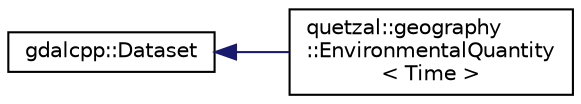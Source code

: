 digraph "Graphical Class Hierarchy"
{
 // LATEX_PDF_SIZE
  edge [fontname="Helvetica",fontsize="10",labelfontname="Helvetica",labelfontsize="10"];
  node [fontname="Helvetica",fontsize="10",shape=record];
  rankdir="LR";
  Node0 [label="gdalcpp::Dataset",height=0.2,width=0.4,color="black", fillcolor="white", style="filled",URL="$classgdalcpp_1_1_dataset.html",tooltip=" "];
  Node0 -> Node1 [dir="back",color="midnightblue",fontsize="10",style="solid",fontname="Helvetica"];
  Node1 [label="quetzal::geography\l::EnvironmentalQuantity\l\< Time \>",height=0.2,width=0.4,color="black", fillcolor="white", style="filled",URL="$classquetzal_1_1geography_1_1_environmental_quantity.html",tooltip="Discretized representation of an ecological quantity that varies in space and time."];
}
